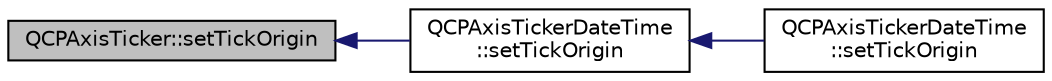 digraph "QCPAxisTicker::setTickOrigin"
{
  edge [fontname="Helvetica",fontsize="10",labelfontname="Helvetica",labelfontsize="10"];
  node [fontname="Helvetica",fontsize="10",shape=record];
  rankdir="LR";
  Node88 [label="QCPAxisTicker::setTickOrigin",height=0.2,width=0.4,color="black", fillcolor="grey75", style="filled", fontcolor="black"];
  Node88 -> Node89 [dir="back",color="midnightblue",fontsize="10",style="solid",fontname="Helvetica"];
  Node89 [label="QCPAxisTickerDateTime\l::setTickOrigin",height=0.2,width=0.4,color="black", fillcolor="white", style="filled",URL="$class_q_c_p_axis_ticker_date_time.html#a5388e048cbd32cf1ba730b9f1859eb5c"];
  Node89 -> Node90 [dir="back",color="midnightblue",fontsize="10",style="solid",fontname="Helvetica"];
  Node90 [label="QCPAxisTickerDateTime\l::setTickOrigin",height=0.2,width=0.4,color="black", fillcolor="white", style="filled",URL="$class_q_c_p_axis_ticker_date_time.html#a2ea905872b8171847a49a5e093fb0c48"];
}
